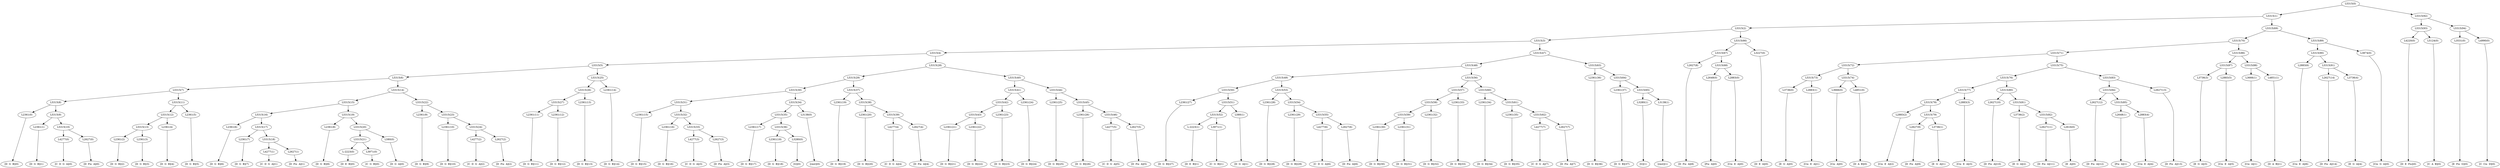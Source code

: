 digraph sample{
"L2361(0)"->"[D  G  B](0)"
"L2361(1)"->"[D  G  B](1)"
"L4277(0)"->"[C  D  G  A](0)"
"L2627(0)"->"[D  Fis  A](0)"
"L5315(10)"->"L4277(0)"
"L5315(10)"->"L2627(0)"
"L5315(9)"->"L2361(1)"
"L5315(9)"->"L5315(10)"
"L5315(8)"->"L2361(0)"
"L5315(8)"->"L5315(9)"
"L2361(2)"->"[D  G  B](2)"
"L2361(3)"->"[D  G  B](3)"
"L5315(13)"->"L2361(2)"
"L5315(13)"->"L2361(3)"
"L2361(4)"->"[D  G  B](4)"
"L5315(12)"->"L5315(13)"
"L5315(12)"->"L2361(4)"
"L2361(5)"->"[D  G  B](5)"
"L5315(11)"->"L5315(12)"
"L5315(11)"->"L2361(5)"
"L5315(7)"->"L5315(8)"
"L5315(7)"->"L5315(11)"
"L2361(6)"->"[D  G  B](6)"
"L2361(7)"->"[D  G  B](7)"
"L4277(1)"->"[C  D  G  A](1)"
"L2627(1)"->"[D  Fis  A](1)"
"L5315(18)"->"L4277(1)"
"L5315(18)"->"L2627(1)"
"L5315(17)"->"L2361(7)"
"L5315(17)"->"L5315(18)"
"L5315(16)"->"L2361(6)"
"L5315(16)"->"L5315(17)"
"L2361(8)"->"[D  G  B](8)"
"L-2223(0)"->"[D  E  B](0)"
"L3971(0)"->"[C  G  B](0)"
"L5315(21)"->"L-2223(0)"
"L5315(21)"->"L3971(0)"
"L580(0)"->"[D  G  A](0)"
"L5315(20)"->"L5315(21)"
"L5315(20)"->"L580(0)"
"L5315(19)"->"L2361(8)"
"L5315(19)"->"L5315(20)"
"L5315(15)"->"L5315(16)"
"L5315(15)"->"L5315(19)"
"L2361(9)"->"[D  G  B](9)"
"L2361(10)"->"[D  G  B](10)"
"L4277(2)"->"[C  D  G  A](2)"
"L2627(2)"->"[D  Fis  A](2)"
"L5315(24)"->"L4277(2)"
"L5315(24)"->"L2627(2)"
"L5315(23)"->"L2361(10)"
"L5315(23)"->"L5315(24)"
"L5315(22)"->"L2361(9)"
"L5315(22)"->"L5315(23)"
"L5315(14)"->"L5315(15)"
"L5315(14)"->"L5315(22)"
"L5315(6)"->"L5315(7)"
"L5315(6)"->"L5315(14)"
"L2361(11)"->"[D  G  B](11)"
"L2361(12)"->"[D  G  B](12)"
"L5315(27)"->"L2361(11)"
"L5315(27)"->"L2361(12)"
"L2361(13)"->"[D  G  B](13)"
"L5315(26)"->"L5315(27)"
"L5315(26)"->"L2361(13)"
"L2361(14)"->"[D  G  B](14)"
"L5315(25)"->"L5315(26)"
"L5315(25)"->"L2361(14)"
"L5315(5)"->"L5315(6)"
"L5315(5)"->"L5315(25)"
"L2361(15)"->"[D  G  B](15)"
"L2361(16)"->"[D  G  B](16)"
"L4277(3)"->"[C  D  G  A](3)"
"L2627(3)"->"[D  Fis  A](3)"
"L5315(33)"->"L4277(3)"
"L5315(33)"->"L2627(3)"
"L5315(32)"->"L2361(16)"
"L5315(32)"->"L5315(33)"
"L5315(31)"->"L2361(15)"
"L5315(31)"->"L5315(32)"
"L2361(17)"->"[D  G  B](17)"
"L2361(18)"->"[D  G  B](18)"
"L3280(0)"->"[G](0)"
"L5315(36)"->"L2361(18)"
"L5315(36)"->"L3280(0)"
"L5315(35)"->"L2361(17)"
"L5315(35)"->"L5315(36)"
"L3138(0)"->"[rest](0)"
"L5315(34)"->"L5315(35)"
"L5315(34)"->"L3138(0)"
"L5315(30)"->"L5315(31)"
"L5315(30)"->"L5315(34)"
"L2361(19)"->"[D  G  B](19)"
"L2361(20)"->"[D  G  B](20)"
"L4277(4)"->"[C  D  G  A](4)"
"L2627(4)"->"[D  Fis  A](4)"
"L5315(39)"->"L4277(4)"
"L5315(39)"->"L2627(4)"
"L5315(38)"->"L2361(20)"
"L5315(38)"->"L5315(39)"
"L5315(37)"->"L2361(19)"
"L5315(37)"->"L5315(38)"
"L5315(29)"->"L5315(30)"
"L5315(29)"->"L5315(37)"
"L2361(21)"->"[D  G  B](21)"
"L2361(22)"->"[D  G  B](22)"
"L5315(43)"->"L2361(21)"
"L5315(43)"->"L2361(22)"
"L2361(23)"->"[D  G  B](23)"
"L5315(42)"->"L5315(43)"
"L5315(42)"->"L2361(23)"
"L2361(24)"->"[D  G  B](24)"
"L5315(41)"->"L5315(42)"
"L5315(41)"->"L2361(24)"
"L2361(25)"->"[D  G  B](25)"
"L2361(26)"->"[D  G  B](26)"
"L4277(5)"->"[C  D  G  A](5)"
"L2627(5)"->"[D  Fis  A](5)"
"L5315(46)"->"L4277(5)"
"L5315(46)"->"L2627(5)"
"L5315(45)"->"L2361(26)"
"L5315(45)"->"L5315(46)"
"L5315(44)"->"L2361(25)"
"L5315(44)"->"L5315(45)"
"L5315(40)"->"L5315(41)"
"L5315(40)"->"L5315(44)"
"L5315(28)"->"L5315(29)"
"L5315(28)"->"L5315(40)"
"L5315(4)"->"L5315(5)"
"L5315(4)"->"L5315(28)"
"L2361(27)"->"[D  G  B](27)"
"L-2223(1)"->"[D  E  B](1)"
"L3971(1)"->"[C  G  B](1)"
"L5315(52)"->"L-2223(1)"
"L5315(52)"->"L3971(1)"
"L580(1)"->"[D  G  A](1)"
"L5315(51)"->"L5315(52)"
"L5315(51)"->"L580(1)"
"L5315(50)"->"L2361(27)"
"L5315(50)"->"L5315(51)"
"L2361(28)"->"[D  G  B](28)"
"L2361(29)"->"[D  G  B](29)"
"L4277(6)"->"[C  D  G  A](6)"
"L2627(6)"->"[D  Fis  A](6)"
"L5315(55)"->"L4277(6)"
"L5315(55)"->"L2627(6)"
"L5315(54)"->"L2361(29)"
"L5315(54)"->"L5315(55)"
"L5315(53)"->"L2361(28)"
"L5315(53)"->"L5315(54)"
"L5315(49)"->"L5315(50)"
"L5315(49)"->"L5315(53)"
"L2361(30)"->"[D  G  B](30)"
"L2361(31)"->"[D  G  B](31)"
"L5315(59)"->"L2361(30)"
"L5315(59)"->"L2361(31)"
"L2361(32)"->"[D  G  B](32)"
"L5315(58)"->"L5315(59)"
"L5315(58)"->"L2361(32)"
"L2361(33)"->"[D  G  B](33)"
"L5315(57)"->"L5315(58)"
"L5315(57)"->"L2361(33)"
"L2361(34)"->"[D  G  B](34)"
"L2361(35)"->"[D  G  B](35)"
"L4277(7)"->"[C  D  G  A](7)"
"L2627(7)"->"[D  Fis  A](7)"
"L5315(62)"->"L4277(7)"
"L5315(62)"->"L2627(7)"
"L5315(61)"->"L2361(35)"
"L5315(61)"->"L5315(62)"
"L5315(60)"->"L2361(34)"
"L5315(60)"->"L5315(61)"
"L5315(56)"->"L5315(57)"
"L5315(56)"->"L5315(60)"
"L5315(48)"->"L5315(49)"
"L5315(48)"->"L5315(56)"
"L2361(36)"->"[D  G  B](36)"
"L2361(37)"->"[D  G  B](37)"
"L3280(1)"->"[G](1)"
"L3138(1)"->"[rest](1)"
"L5315(65)"->"L3280(1)"
"L5315(65)"->"L3138(1)"
"L5315(64)"->"L2361(37)"
"L5315(64)"->"L5315(65)"
"L5315(63)"->"L2361(36)"
"L5315(63)"->"L5315(64)"
"L5315(47)"->"L5315(48)"
"L5315(47)"->"L5315(63)"
"L5315(3)"->"L5315(4)"
"L5315(3)"->"L5315(47)"
"L2627(8)"->"[D  Fis  A](8)"
"L2648(0)"->"[Fis  A](0)"
"L2883(0)"->"[Cis  E  A](0)"
"L5315(68)"->"L2648(0)"
"L5315(68)"->"L2883(0)"
"L5315(67)"->"L2627(8)"
"L5315(67)"->"L5315(68)"
"L3227(0)"->"[D  E  A](0)"
"L5315(66)"->"L5315(67)"
"L5315(66)"->"L3227(0)"
"L5315(2)"->"L5315(3)"
"L5315(2)"->"L5315(66)"
"L3736(0)"->"[E  G  A](0)"
"L2883(1)"->"[Cis  E  A](1)"
"L5315(73)"->"L3736(0)"
"L5315(73)"->"L2883(1)"
"L3666(0)"->"[Cis  A](0)"
"L4851(0)"->"[D  A  B](0)"
"L5315(74)"->"L3666(0)"
"L5315(74)"->"L4851(0)"
"L5315(72)"->"L5315(73)"
"L5315(72)"->"L5315(74)"
"L2883(2)"->"[Cis  E  A](2)"
"L2627(9)"->"[D  Fis  A](9)"
"L3736(1)"->"[E  G  A](1)"
"L5315(79)"->"L2627(9)"
"L5315(79)"->"L3736(1)"
"L5315(78)"->"L2883(2)"
"L5315(78)"->"L5315(79)"
"L2883(3)"->"[Cis  E  A](3)"
"L5315(77)"->"L5315(78)"
"L5315(77)"->"L2883(3)"
"L2627(10)"->"[D  Fis  A](10)"
"L3736(2)"->"[E  G  A](2)"
"L2627(11)"->"[D  Fis  A](11)"
"L2616(0)"->"[E  A](0)"
"L5315(82)"->"L2627(11)"
"L5315(82)"->"L2616(0)"
"L5315(81)"->"L3736(2)"
"L5315(81)"->"L5315(82)"
"L5315(80)"->"L2627(10)"
"L5315(80)"->"L5315(81)"
"L5315(76)"->"L5315(77)"
"L5315(76)"->"L5315(80)"
"L2627(12)"->"[D  Fis  A](12)"
"L2648(1)"->"[Fis  A](1)"
"L2883(4)"->"[Cis  E  A](4)"
"L5315(85)"->"L2648(1)"
"L5315(85)"->"L2883(4)"
"L5315(84)"->"L2627(12)"
"L5315(84)"->"L5315(85)"
"L2627(13)"->"[D  Fis  A](13)"
"L5315(83)"->"L5315(84)"
"L5315(83)"->"L2627(13)"
"L5315(75)"->"L5315(76)"
"L5315(75)"->"L5315(83)"
"L5315(71)"->"L5315(72)"
"L5315(71)"->"L5315(75)"
"L3736(3)"->"[E  G  A](3)"
"L2883(5)"->"[Cis  E  A](5)"
"L5315(87)"->"L3736(3)"
"L5315(87)"->"L2883(5)"
"L3666(1)"->"[Cis  A](1)"
"L4851(1)"->"[D  A  B](1)"
"L5315(88)"->"L3666(1)"
"L5315(88)"->"L4851(1)"
"L5315(86)"->"L5315(87)"
"L5315(86)"->"L5315(88)"
"L5315(70)"->"L5315(71)"
"L5315(70)"->"L5315(86)"
"L2883(6)"->"[Cis  E  A](6)"
"L2627(14)"->"[D  Fis  A](14)"
"L3736(4)"->"[E  G  A](4)"
"L5315(91)"->"L2627(14)"
"L5315(91)"->"L3736(4)"
"L5315(90)"->"L2883(6)"
"L5315(90)"->"L5315(91)"
"L3874(0)"->"[Cis  G  A](0)"
"L5315(89)"->"L5315(90)"
"L5315(89)"->"L3874(0)"
"L5315(69)"->"L5315(70)"
"L5315(69)"->"L5315(89)"
"L5315(1)"->"L5315(2)"
"L5315(1)"->"L5315(69)"
"L4220(0)"->"[D  E  Fis](0)"
"L5124(0)"->"[C  A  B](0)"
"L5315(93)"->"L4220(0)"
"L5315(93)"->"L5124(0)"
"L3531(0)"->"[E  Fis  G](0)"
"L4990(0)"->"[C  Cis  D](0)"
"L5315(94)"->"L3531(0)"
"L5315(94)"->"L4990(0)"
"L5315(92)"->"L5315(93)"
"L5315(92)"->"L5315(94)"
"L5315(0)"->"L5315(1)"
"L5315(0)"->"L5315(92)"
{rank = min; "L5315(0)"}
{rank = same; "L5315(1)"; "L5315(92)";}
{rank = same; "L5315(2)"; "L5315(69)"; "L5315(93)"; "L5315(94)";}
{rank = same; "L5315(3)"; "L5315(66)"; "L5315(70)"; "L5315(89)"; "L4220(0)"; "L5124(0)"; "L3531(0)"; "L4990(0)";}
{rank = same; "L5315(4)"; "L5315(47)"; "L5315(67)"; "L3227(0)"; "L5315(71)"; "L5315(86)"; "L5315(90)"; "L3874(0)";}
{rank = same; "L5315(5)"; "L5315(28)"; "L5315(48)"; "L5315(63)"; "L2627(8)"; "L5315(68)"; "L5315(72)"; "L5315(75)"; "L5315(87)"; "L5315(88)"; "L2883(6)"; "L5315(91)";}
{rank = same; "L5315(6)"; "L5315(25)"; "L5315(29)"; "L5315(40)"; "L5315(49)"; "L5315(56)"; "L2361(36)"; "L5315(64)"; "L2648(0)"; "L2883(0)"; "L5315(73)"; "L5315(74)"; "L5315(76)"; "L5315(83)"; "L3736(3)"; "L2883(5)"; "L3666(1)"; "L4851(1)"; "L2627(14)"; "L3736(4)";}
{rank = same; "L5315(7)"; "L5315(14)"; "L5315(26)"; "L2361(14)"; "L5315(30)"; "L5315(37)"; "L5315(41)"; "L5315(44)"; "L5315(50)"; "L5315(53)"; "L5315(57)"; "L5315(60)"; "L2361(37)"; "L5315(65)"; "L3736(0)"; "L2883(1)"; "L3666(0)"; "L4851(0)"; "L5315(77)"; "L5315(80)"; "L5315(84)"; "L2627(13)";}
{rank = same; "L5315(8)"; "L5315(11)"; "L5315(15)"; "L5315(22)"; "L5315(27)"; "L2361(13)"; "L5315(31)"; "L5315(34)"; "L2361(19)"; "L5315(38)"; "L5315(42)"; "L2361(24)"; "L2361(25)"; "L5315(45)"; "L2361(27)"; "L5315(51)"; "L2361(28)"; "L5315(54)"; "L5315(58)"; "L2361(33)"; "L2361(34)"; "L5315(61)"; "L3280(1)"; "L3138(1)"; "L5315(78)"; "L2883(3)"; "L2627(10)"; "L5315(81)"; "L2627(12)"; "L5315(85)";}
{rank = same; "L2361(0)"; "L5315(9)"; "L5315(12)"; "L2361(5)"; "L5315(16)"; "L5315(19)"; "L2361(9)"; "L5315(23)"; "L2361(11)"; "L2361(12)"; "L2361(15)"; "L5315(32)"; "L5315(35)"; "L3138(0)"; "L2361(20)"; "L5315(39)"; "L5315(43)"; "L2361(23)"; "L2361(26)"; "L5315(46)"; "L5315(52)"; "L580(1)"; "L2361(29)"; "L5315(55)"; "L5315(59)"; "L2361(32)"; "L2361(35)"; "L5315(62)"; "L2883(2)"; "L5315(79)"; "L3736(2)"; "L5315(82)"; "L2648(1)"; "L2883(4)";}
{rank = same; "L2361(1)"; "L5315(10)"; "L5315(13)"; "L2361(4)"; "L2361(6)"; "L5315(17)"; "L2361(8)"; "L5315(20)"; "L2361(10)"; "L5315(24)"; "L2361(16)"; "L5315(33)"; "L2361(17)"; "L5315(36)"; "L4277(4)"; "L2627(4)"; "L2361(21)"; "L2361(22)"; "L4277(5)"; "L2627(5)"; "L-2223(1)"; "L3971(1)"; "L4277(6)"; "L2627(6)"; "L2361(30)"; "L2361(31)"; "L4277(7)"; "L2627(7)"; "L2627(9)"; "L3736(1)"; "L2627(11)"; "L2616(0)";}
{rank = same; "L4277(0)"; "L2627(0)"; "L2361(2)"; "L2361(3)"; "L2361(7)"; "L5315(18)"; "L5315(21)"; "L580(0)"; "L4277(2)"; "L2627(2)"; "L4277(3)"; "L2627(3)"; "L2361(18)"; "L3280(0)";}
{rank = same; "L4277(1)"; "L2627(1)"; "L-2223(0)"; "L3971(0)";}
{rank = max; "[C  A  B](0)"; "[C  Cis  D](0)"; "[C  D  G  A](0)"; "[C  D  G  A](1)"; "[C  D  G  A](2)"; "[C  D  G  A](3)"; "[C  D  G  A](4)"; "[C  D  G  A](5)"; "[C  D  G  A](6)"; "[C  D  G  A](7)"; "[C  G  B](0)"; "[C  G  B](1)"; "[Cis  A](0)"; "[Cis  A](1)"; "[Cis  E  A](0)"; "[Cis  E  A](1)"; "[Cis  E  A](2)"; "[Cis  E  A](3)"; "[Cis  E  A](4)"; "[Cis  E  A](5)"; "[Cis  E  A](6)"; "[Cis  G  A](0)"; "[D  A  B](0)"; "[D  A  B](1)"; "[D  E  A](0)"; "[D  E  B](0)"; "[D  E  B](1)"; "[D  E  Fis](0)"; "[D  Fis  A](0)"; "[D  Fis  A](1)"; "[D  Fis  A](10)"; "[D  Fis  A](11)"; "[D  Fis  A](12)"; "[D  Fis  A](13)"; "[D  Fis  A](14)"; "[D  Fis  A](2)"; "[D  Fis  A](3)"; "[D  Fis  A](4)"; "[D  Fis  A](5)"; "[D  Fis  A](6)"; "[D  Fis  A](7)"; "[D  Fis  A](8)"; "[D  Fis  A](9)"; "[D  G  A](0)"; "[D  G  A](1)"; "[D  G  B](0)"; "[D  G  B](1)"; "[D  G  B](10)"; "[D  G  B](11)"; "[D  G  B](12)"; "[D  G  B](13)"; "[D  G  B](14)"; "[D  G  B](15)"; "[D  G  B](16)"; "[D  G  B](17)"; "[D  G  B](18)"; "[D  G  B](19)"; "[D  G  B](2)"; "[D  G  B](20)"; "[D  G  B](21)"; "[D  G  B](22)"; "[D  G  B](23)"; "[D  G  B](24)"; "[D  G  B](25)"; "[D  G  B](26)"; "[D  G  B](27)"; "[D  G  B](28)"; "[D  G  B](29)"; "[D  G  B](3)"; "[D  G  B](30)"; "[D  G  B](31)"; "[D  G  B](32)"; "[D  G  B](33)"; "[D  G  B](34)"; "[D  G  B](35)"; "[D  G  B](36)"; "[D  G  B](37)"; "[D  G  B](4)"; "[D  G  B](5)"; "[D  G  B](6)"; "[D  G  B](7)"; "[D  G  B](8)"; "[D  G  B](9)"; "[E  A](0)"; "[E  Fis  G](0)"; "[E  G  A](0)"; "[E  G  A](1)"; "[E  G  A](2)"; "[E  G  A](3)"; "[E  G  A](4)"; "[Fis  A](0)"; "[Fis  A](1)"; "[G](0)"; "[G](1)"; "[rest](0)"; "[rest](1)";}
}